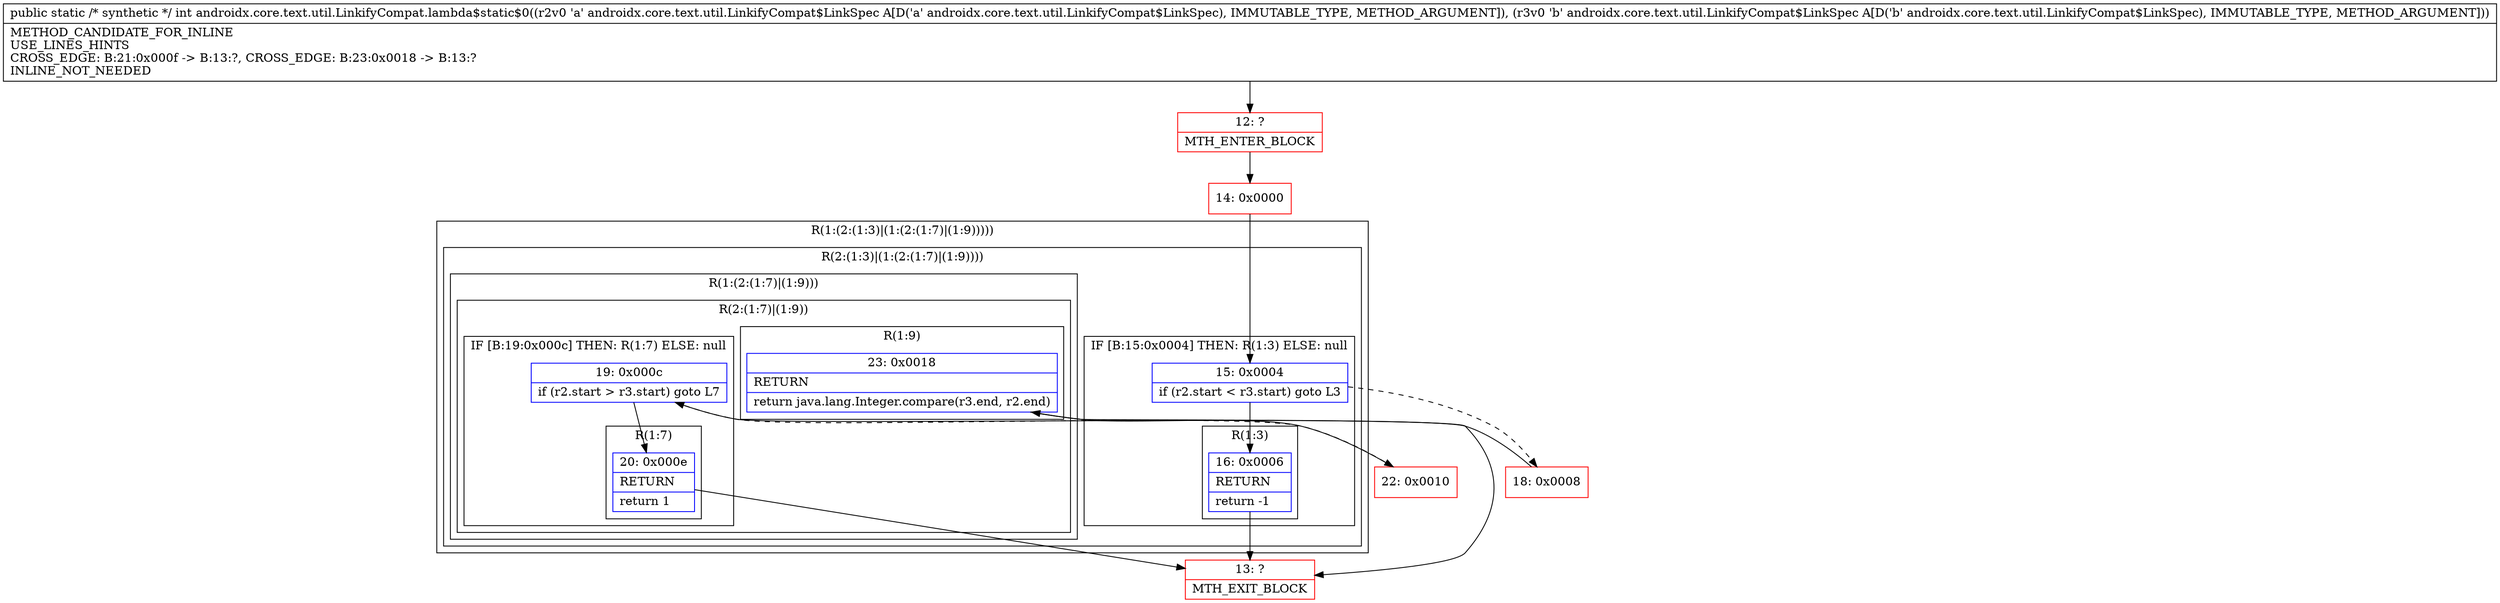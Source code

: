 digraph "CFG forandroidx.core.text.util.LinkifyCompat.lambda$static$0(Landroidx\/core\/text\/util\/LinkifyCompat$LinkSpec;Landroidx\/core\/text\/util\/LinkifyCompat$LinkSpec;)I" {
subgraph cluster_Region_76382589 {
label = "R(1:(2:(1:3)|(1:(2:(1:7)|(1:9)))))";
node [shape=record,color=blue];
subgraph cluster_Region_638814601 {
label = "R(2:(1:3)|(1:(2:(1:7)|(1:9))))";
node [shape=record,color=blue];
subgraph cluster_IfRegion_1921266345 {
label = "IF [B:15:0x0004] THEN: R(1:3) ELSE: null";
node [shape=record,color=blue];
Node_15 [shape=record,label="{15\:\ 0x0004|if (r2.start \< r3.start) goto L3\l}"];
subgraph cluster_Region_82818278 {
label = "R(1:3)";
node [shape=record,color=blue];
Node_16 [shape=record,label="{16\:\ 0x0006|RETURN\l|return \-1\l}"];
}
}
subgraph cluster_Region_1812024175 {
label = "R(1:(2:(1:7)|(1:9)))";
node [shape=record,color=blue];
subgraph cluster_Region_1457834151 {
label = "R(2:(1:7)|(1:9))";
node [shape=record,color=blue];
subgraph cluster_IfRegion_86419880 {
label = "IF [B:19:0x000c] THEN: R(1:7) ELSE: null";
node [shape=record,color=blue];
Node_19 [shape=record,label="{19\:\ 0x000c|if (r2.start \> r3.start) goto L7\l}"];
subgraph cluster_Region_2090300782 {
label = "R(1:7)";
node [shape=record,color=blue];
Node_20 [shape=record,label="{20\:\ 0x000e|RETURN\l|return 1\l}"];
}
}
subgraph cluster_Region_439030688 {
label = "R(1:9)";
node [shape=record,color=blue];
Node_23 [shape=record,label="{23\:\ 0x0018|RETURN\l|return java.lang.Integer.compare(r3.end, r2.end)\l}"];
}
}
}
}
}
Node_12 [shape=record,color=red,label="{12\:\ ?|MTH_ENTER_BLOCK\l}"];
Node_14 [shape=record,color=red,label="{14\:\ 0x0000}"];
Node_13 [shape=record,color=red,label="{13\:\ ?|MTH_EXIT_BLOCK\l}"];
Node_18 [shape=record,color=red,label="{18\:\ 0x0008}"];
Node_22 [shape=record,color=red,label="{22\:\ 0x0010}"];
MethodNode[shape=record,label="{public static \/* synthetic *\/ int androidx.core.text.util.LinkifyCompat.lambda$static$0((r2v0 'a' androidx.core.text.util.LinkifyCompat$LinkSpec A[D('a' androidx.core.text.util.LinkifyCompat$LinkSpec), IMMUTABLE_TYPE, METHOD_ARGUMENT]), (r3v0 'b' androidx.core.text.util.LinkifyCompat$LinkSpec A[D('b' androidx.core.text.util.LinkifyCompat$LinkSpec), IMMUTABLE_TYPE, METHOD_ARGUMENT]))  | METHOD_CANDIDATE_FOR_INLINE\lUSE_LINES_HINTS\lCROSS_EDGE: B:21:0x000f \-\> B:13:?, CROSS_EDGE: B:23:0x0018 \-\> B:13:?\lINLINE_NOT_NEEDED\l}"];
MethodNode -> Node_12;Node_15 -> Node_16;
Node_15 -> Node_18[style=dashed];
Node_16 -> Node_13;
Node_19 -> Node_20;
Node_19 -> Node_22[style=dashed];
Node_20 -> Node_13;
Node_23 -> Node_13;
Node_12 -> Node_14;
Node_14 -> Node_15;
Node_18 -> Node_19;
Node_22 -> Node_23;
}

